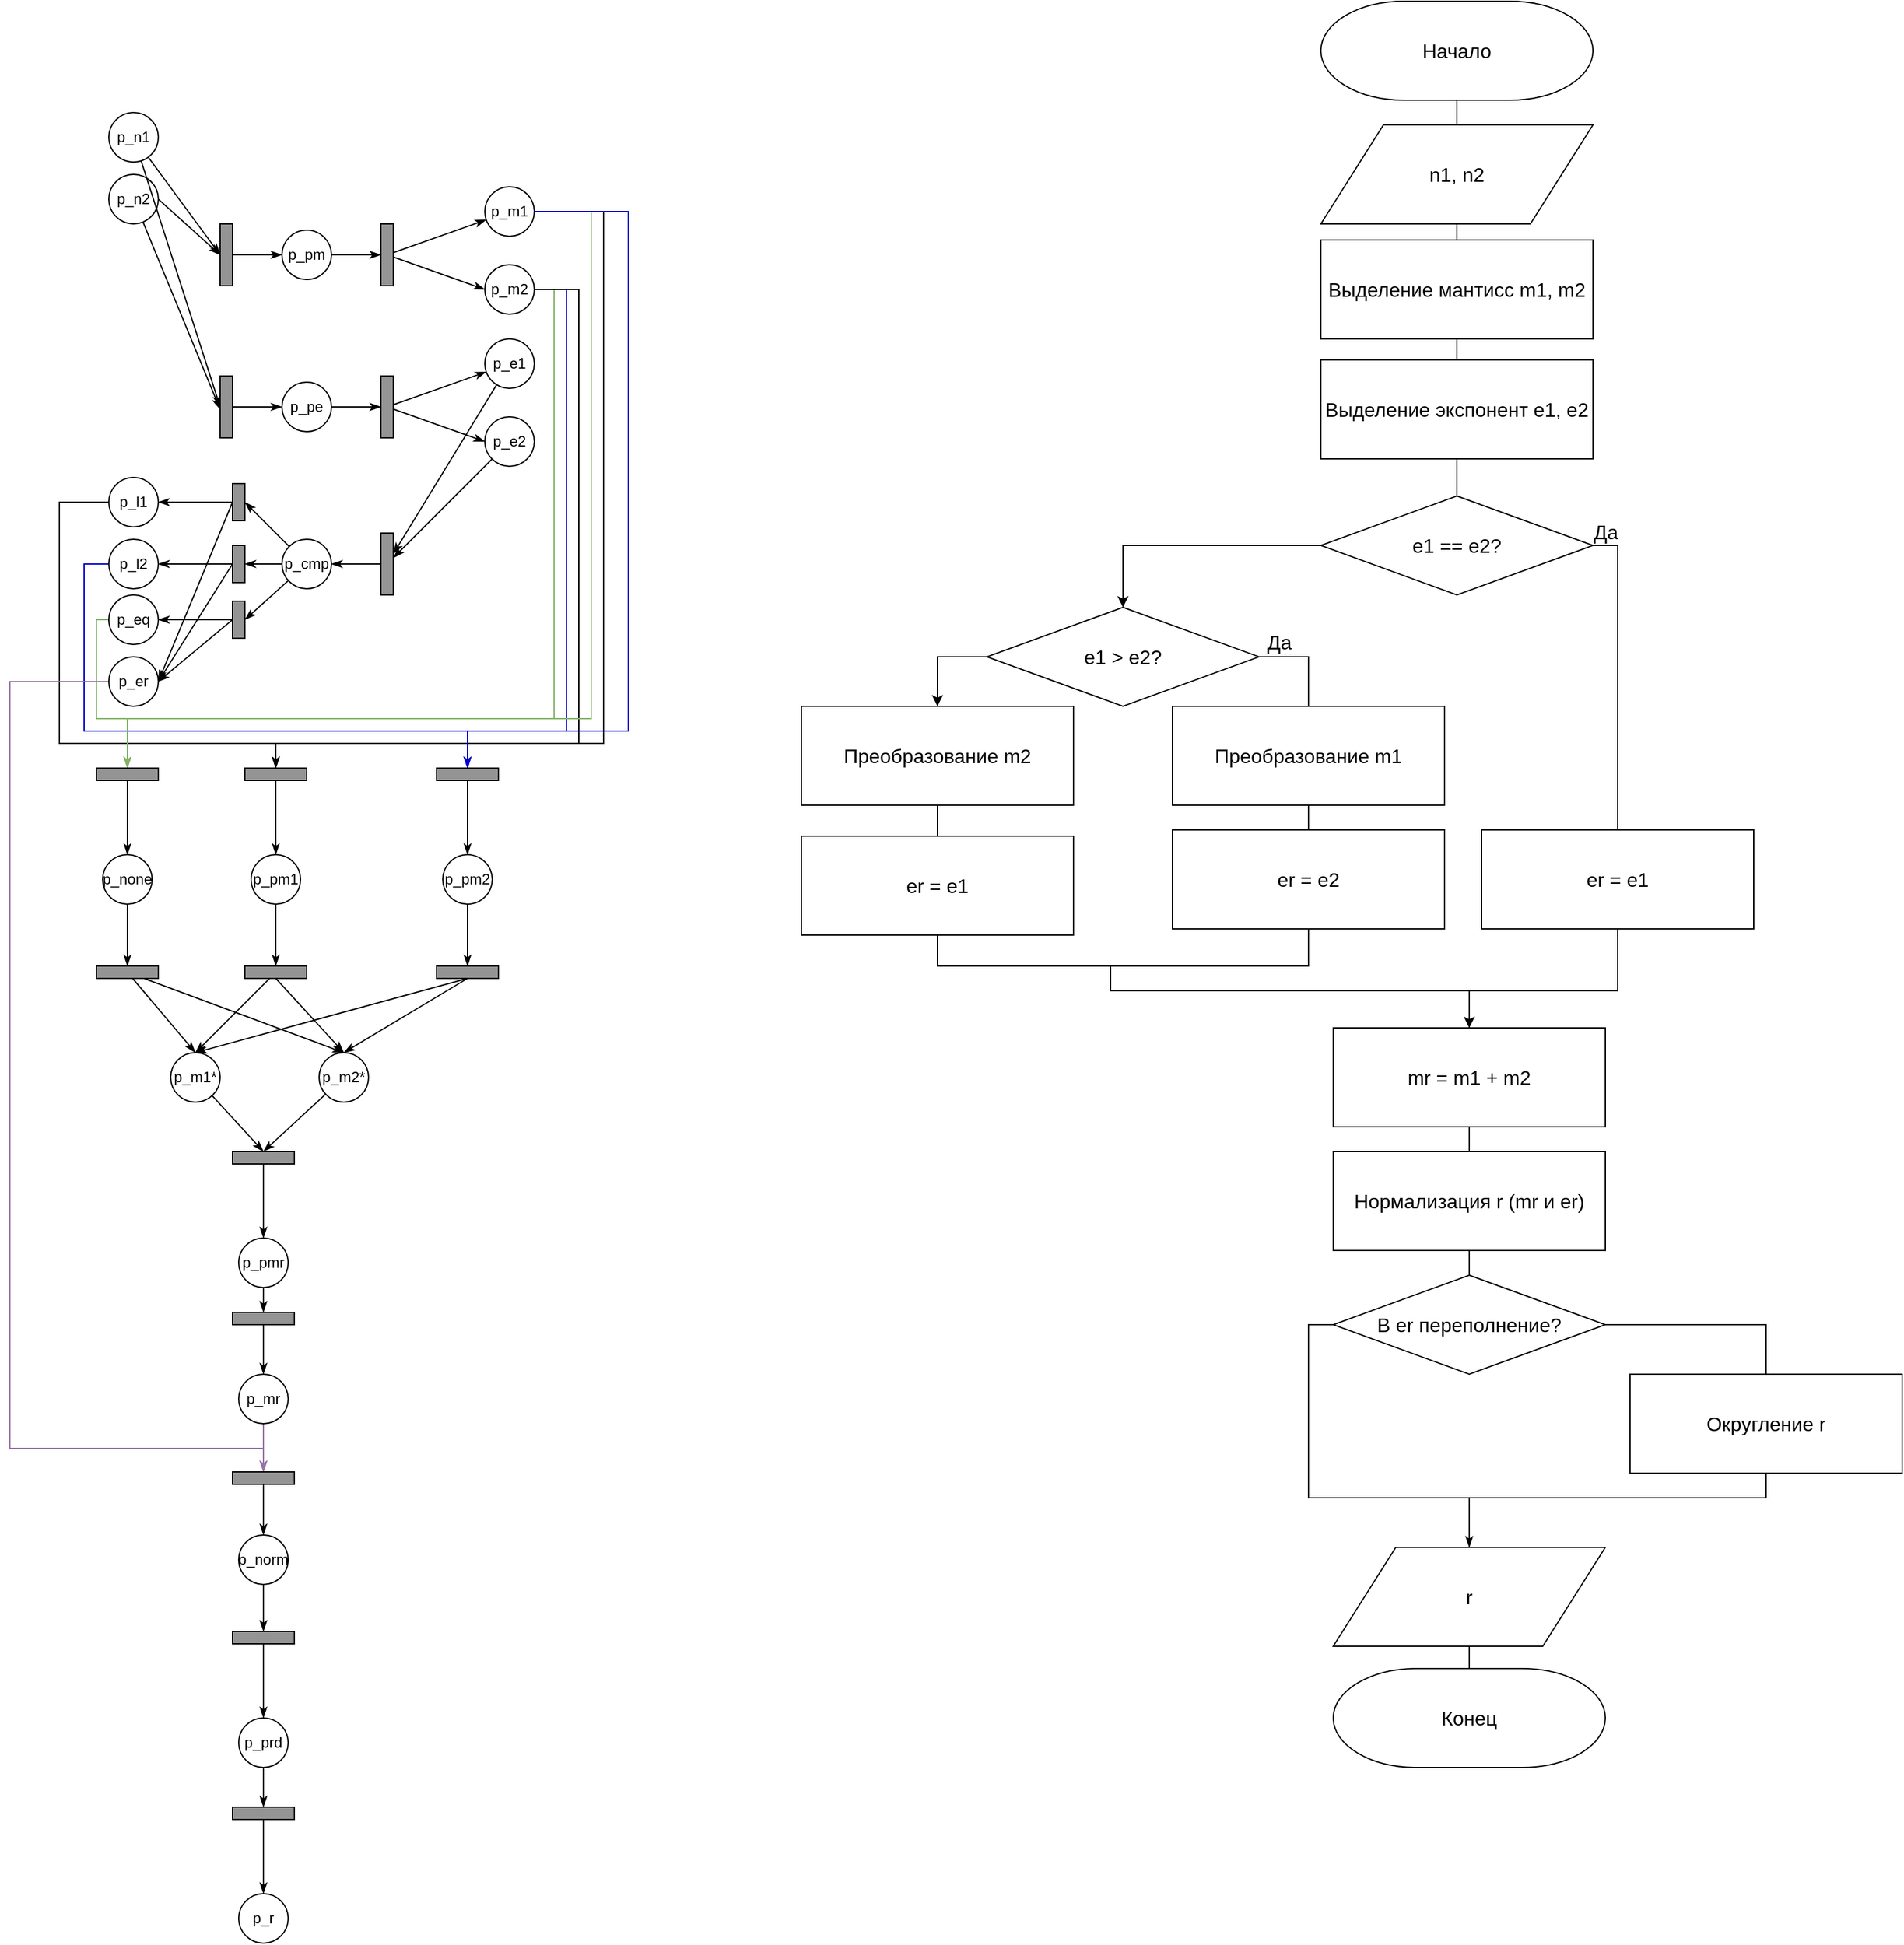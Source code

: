 <mxfile version="13.9.9" type="device" pages="2"><diagram id="Zf03-uaQXNVUlh0Fi8Aq" name="Страница 1"><mxGraphModel dx="2380" dy="2779" grid="1" gridSize="10" guides="1" tooltips="1" connect="1" arrows="1" fold="1" page="1" pageScale="1" pageWidth="827" pageHeight="1169" math="0" shadow="0"><root><mxCell id="0"/><mxCell id="1" parent="0"/><mxCell id="qs4FK0qE3cPY_rthIDlg-67" style="edgeStyle=orthogonalEdgeStyle;rounded=0;orthogonalLoop=1;jettySize=auto;html=1;exitX=0.5;exitY=1;exitDx=0;exitDy=0;entryX=0.5;entryY=1;entryDx=0;entryDy=0;endArrow=none;endFill=0;" parent="1" source="qs4FK0qE3cPY_rthIDlg-47" target="qs4FK0qE3cPY_rthIDlg-65" edge="1"><mxGeometry relative="1" as="geometry"><mxPoint x="1080" y="520" as="sourcePoint"/><mxPoint x="780" y="520" as="targetPoint"/><Array as="points"><mxPoint x="1080" y="650"/><mxPoint x="780" y="650"/></Array></mxGeometry></mxCell><mxCell id="qs4FK0qE3cPY_rthIDlg-85" style="edgeStyle=none;rounded=0;orthogonalLoop=1;jettySize=auto;html=1;exitX=1;exitY=0.5;exitDx=0;exitDy=0;entryX=0;entryY=0.5;entryDx=0;entryDy=0;endArrow=classicThin;endFill=1;fontSize=16;" parent="1" source="qs4FK0qE3cPY_rthIDlg-2" target="qs4FK0qE3cPY_rthIDlg-81" edge="1"><mxGeometry relative="1" as="geometry"/></mxCell><mxCell id="qs4FK0qE3cPY_rthIDlg-104" style="edgeStyle=none;rounded=0;orthogonalLoop=1;jettySize=auto;html=1;endArrow=classicThin;endFill=1;fontSize=16;" parent="1" source="qs4FK0qE3cPY_rthIDlg-2" edge="1"><mxGeometry relative="1" as="geometry"><mxPoint x="200" y="200" as="targetPoint"/></mxGeometry></mxCell><mxCell id="qs4FK0qE3cPY_rthIDlg-2" value="p_n2" style="ellipse;whiteSpace=wrap;html=1;aspect=fixed;" parent="1" vertex="1"><mxGeometry x="110" y="10" width="40" height="40" as="geometry"/></mxCell><mxCell id="qs4FK0qE3cPY_rthIDlg-88" style="edgeStyle=none;rounded=0;orthogonalLoop=1;jettySize=auto;html=1;entryX=0;entryY=0.5;entryDx=0;entryDy=0;endArrow=classicThin;endFill=1;fontSize=16;" parent="1" source="qs4FK0qE3cPY_rthIDlg-5" target="qs4FK0qE3cPY_rthIDlg-87" edge="1"><mxGeometry relative="1" as="geometry"/></mxCell><mxCell id="qs4FK0qE3cPY_rthIDlg-5" value="p_pm" style="ellipse;whiteSpace=wrap;html=1;aspect=fixed;" parent="1" vertex="1"><mxGeometry x="250" y="55" width="40" height="40" as="geometry"/></mxCell><mxCell id="qs4FK0qE3cPY_rthIDlg-7" style="edgeStyle=orthogonalEdgeStyle;rounded=0;orthogonalLoop=1;jettySize=auto;html=1;exitX=0.5;exitY=1;exitDx=0;exitDy=0;exitPerimeter=0;entryX=0.5;entryY=0;entryDx=0;entryDy=0;endArrow=none;endFill=0;fontSize=16;" parent="1" source="qs4FK0qE3cPY_rthIDlg-8" target="qs4FK0qE3cPY_rthIDlg-10" edge="1"><mxGeometry relative="1" as="geometry"/></mxCell><mxCell id="qs4FK0qE3cPY_rthIDlg-8" value="Начало" style="strokeWidth=1;shape=mxgraph.flowchart.terminator;whiteSpace=wrap;fontFamily=Helvetica;fontSize=16;fontStyle=0" parent="1" vertex="1"><mxGeometry x="1090" y="-130" width="220" height="80" as="geometry"/></mxCell><mxCell id="qs4FK0qE3cPY_rthIDlg-9" style="edgeStyle=orthogonalEdgeStyle;rounded=0;orthogonalLoop=1;jettySize=auto;html=1;exitX=0.5;exitY=1;exitDx=0;exitDy=0;entryX=0.5;entryY=0;entryDx=0;entryDy=0;endArrow=none;endFill=0;fontSize=16;" parent="1" source="qs4FK0qE3cPY_rthIDlg-10" edge="1"><mxGeometry relative="1" as="geometry"><mxPoint x="1200" y="70" as="targetPoint"/></mxGeometry></mxCell><mxCell id="qs4FK0qE3cPY_rthIDlg-10" value="n1, n2" style="shape=parallelogram;strokeWidth=1;perimeter=parallelogramPerimeter;whiteSpace=wrap;rounded=0;arcSize=12;size=0.23;fontSize=16;html=1;" parent="1" vertex="1"><mxGeometry x="1090" y="-30" width="220" height="80" as="geometry"/></mxCell><mxCell id="qs4FK0qE3cPY_rthIDlg-11" style="edgeStyle=orthogonalEdgeStyle;rounded=0;orthogonalLoop=1;jettySize=auto;html=1;exitX=0.5;exitY=1;exitDx=0;exitDy=0;entryX=0.5;entryY=0;entryDx=0;entryDy=0;endArrow=none;endFill=0;fontSize=16;" parent="1" edge="1"><mxGeometry relative="1" as="geometry"><mxPoint x="1200" y="50" as="sourcePoint"/><mxPoint x="1200" y="71" as="targetPoint"/></mxGeometry></mxCell><mxCell id="qs4FK0qE3cPY_rthIDlg-15" value="Выделение мантисс m1, m2" style="rounded=0;whiteSpace=wrap;strokeWidth=1;fontFamily=Helvetica;fontSize=16;fontStyle=0;html=1;" parent="1" vertex="1"><mxGeometry x="1090" y="63" width="220" height="80" as="geometry"/></mxCell><mxCell id="qs4FK0qE3cPY_rthIDlg-33" style="edgeStyle=orthogonalEdgeStyle;rounded=0;orthogonalLoop=1;jettySize=auto;html=1;exitX=0.5;exitY=1;exitDx=0;exitDy=0;endArrow=none;endFill=0;fontSize=16;" parent="1" source="qs4FK0qE3cPY_rthIDlg-34" target="qs4FK0qE3cPY_rthIDlg-35" edge="1"><mxGeometry relative="1" as="geometry"/></mxCell><mxCell id="qs4FK0qE3cPY_rthIDlg-34" value="r" style="shape=parallelogram;strokeWidth=1;perimeter=parallelogramPerimeter;whiteSpace=wrap;rounded=0;arcSize=12;size=0.23;fontSize=16;html=1;" parent="1" vertex="1"><mxGeometry x="1100" y="1120" width="220" height="80" as="geometry"/></mxCell><mxCell id="qs4FK0qE3cPY_rthIDlg-35" value="Конец" style="strokeWidth=1;shape=mxgraph.flowchart.terminator;whiteSpace=wrap;fontFamily=Helvetica;fontSize=16;fontStyle=0" parent="1" vertex="1"><mxGeometry x="1100" y="1218" width="220" height="80" as="geometry"/></mxCell><mxCell id="qs4FK0qE3cPY_rthIDlg-56" style="edgeStyle=orthogonalEdgeStyle;rounded=0;orthogonalLoop=1;jettySize=auto;html=1;exitX=1;exitY=0.5;exitDx=0;exitDy=0;" parent="1" source="qs4FK0qE3cPY_rthIDlg-45" target="qs4FK0qE3cPY_rthIDlg-55" edge="1"><mxGeometry relative="1" as="geometry"><Array as="points"><mxPoint x="1330" y="310"/><mxPoint x="1330" y="670"/><mxPoint x="1210" y="670"/></Array></mxGeometry></mxCell><mxCell id="qs4FK0qE3cPY_rthIDlg-62" value="Да" style="edgeLabel;html=1;align=center;verticalAlign=middle;resizable=0;points=[];fontSize=16;" parent="qs4FK0qE3cPY_rthIDlg-56" vertex="1" connectable="0"><mxGeometry x="-0.858" y="-3" relative="1" as="geometry"><mxPoint x="-7" y="-28.33" as="offset"/></mxGeometry></mxCell><mxCell id="qs4FK0qE3cPY_rthIDlg-45" value="e1 == e2?" style="rhombus;whiteSpace=wrap;html=1;fontSize=16;" parent="1" vertex="1"><mxGeometry x="1090" y="270" width="220" height="80" as="geometry"/></mxCell><mxCell id="qs4FK0qE3cPY_rthIDlg-46" style="edgeStyle=orthogonalEdgeStyle;rounded=0;orthogonalLoop=1;jettySize=auto;html=1;exitX=0.5;exitY=1;exitDx=0;exitDy=0;entryX=0.5;entryY=0;entryDx=0;entryDy=0;endArrow=none;endFill=0;fontSize=16;" parent="1" source="qs4FK0qE3cPY_rthIDlg-15" edge="1"><mxGeometry relative="1" as="geometry"><mxPoint x="1200" y="183" as="sourcePoint"/><mxPoint x="1200" y="200" as="targetPoint"/></mxGeometry></mxCell><mxCell id="qs4FK0qE3cPY_rthIDlg-58" style="edgeStyle=orthogonalEdgeStyle;rounded=0;orthogonalLoop=1;jettySize=auto;html=1;entryX=0.5;entryY=1;entryDx=0;entryDy=0;endArrow=none;endFill=0;" parent="1" target="qs4FK0qE3cPY_rthIDlg-53" edge="1"><mxGeometry relative="1" as="geometry"><mxPoint x="780" y="560" as="sourcePoint"/><Array as="points"><mxPoint x="780" y="580"/><mxPoint x="780" y="580"/></Array></mxGeometry></mxCell><mxCell id="qs4FK0qE3cPY_rthIDlg-47" value="Преобразование m1" style="rounded=0;whiteSpace=wrap;strokeWidth=1;fontFamily=Helvetica;fontSize=16;fontStyle=0;html=1;" parent="1" vertex="1"><mxGeometry x="970" y="440" width="220" height="80" as="geometry"/></mxCell><mxCell id="qs4FK0qE3cPY_rthIDlg-52" style="edgeStyle=orthogonalEdgeStyle;rounded=0;orthogonalLoop=1;jettySize=auto;html=1;exitX=1;exitY=0.5;exitDx=0;exitDy=0;endArrow=none;endFill=0;" parent="1" source="qs4FK0qE3cPY_rthIDlg-50" target="qs4FK0qE3cPY_rthIDlg-47" edge="1"><mxGeometry relative="1" as="geometry"/></mxCell><mxCell id="qs4FK0qE3cPY_rthIDlg-54" style="edgeStyle=orthogonalEdgeStyle;rounded=0;orthogonalLoop=1;jettySize=auto;html=1;exitX=0;exitY=0.5;exitDx=0;exitDy=0;" parent="1" source="qs4FK0qE3cPY_rthIDlg-50" target="qs4FK0qE3cPY_rthIDlg-53" edge="1"><mxGeometry relative="1" as="geometry"/></mxCell><mxCell id="qs4FK0qE3cPY_rthIDlg-50" value="e1 &amp;gt; e2?" style="rhombus;whiteSpace=wrap;html=1;fontSize=16;" parent="1" vertex="1"><mxGeometry x="820" y="360" width="220" height="80" as="geometry"/></mxCell><mxCell id="qs4FK0qE3cPY_rthIDlg-51" style="edgeStyle=orthogonalEdgeStyle;rounded=0;orthogonalLoop=1;jettySize=auto;html=1;exitX=0;exitY=0.5;exitDx=0;exitDy=0;" parent="1" source="qs4FK0qE3cPY_rthIDlg-45" target="qs4FK0qE3cPY_rthIDlg-50" edge="1"><mxGeometry relative="1" as="geometry"><mxPoint x="1090" y="310" as="sourcePoint"/><mxPoint x="1000" y="460" as="targetPoint"/></mxGeometry></mxCell><mxCell id="qs4FK0qE3cPY_rthIDlg-53" value="Преобразование m2" style="rounded=0;whiteSpace=wrap;strokeWidth=1;fontFamily=Helvetica;fontSize=16;fontStyle=0;html=1;" parent="1" vertex="1"><mxGeometry x="670" y="440" width="220" height="80" as="geometry"/></mxCell><mxCell id="qs4FK0qE3cPY_rthIDlg-59" style="edgeStyle=orthogonalEdgeStyle;rounded=0;orthogonalLoop=1;jettySize=auto;html=1;exitX=0.5;exitY=0;exitDx=0;exitDy=0;endArrow=none;endFill=0;" parent="1" source="qs4FK0qE3cPY_rthIDlg-55" edge="1"><mxGeometry relative="1" as="geometry"><mxPoint x="920" y="650" as="targetPoint"/><Array as="points"><mxPoint x="1210" y="670"/><mxPoint x="920" y="670"/></Array></mxGeometry></mxCell><mxCell id="qs4FK0qE3cPY_rthIDlg-72" style="edgeStyle=orthogonalEdgeStyle;rounded=0;orthogonalLoop=1;jettySize=auto;html=1;exitX=0.5;exitY=1;exitDx=0;exitDy=0;endArrow=none;endFill=0;fontSize=16;" parent="1" source="qs4FK0qE3cPY_rthIDlg-55" target="qs4FK0qE3cPY_rthIDlg-69" edge="1"><mxGeometry relative="1" as="geometry"/></mxCell><mxCell id="qs4FK0qE3cPY_rthIDlg-55" value="mr = m1 + m2" style="rounded=0;whiteSpace=wrap;strokeWidth=1;fontFamily=Helvetica;fontSize=16;fontStyle=0;html=1;" parent="1" vertex="1"><mxGeometry x="1100" y="700" width="220" height="80" as="geometry"/></mxCell><mxCell id="qs4FK0qE3cPY_rthIDlg-61" style="edgeStyle=orthogonalEdgeStyle;rounded=0;orthogonalLoop=1;jettySize=auto;html=1;exitX=0.5;exitY=1;exitDx=0;exitDy=0;endArrow=none;endFill=0;" parent="1" source="qs4FK0qE3cPY_rthIDlg-60" target="qs4FK0qE3cPY_rthIDlg-45" edge="1"><mxGeometry relative="1" as="geometry"/></mxCell><mxCell id="qs4FK0qE3cPY_rthIDlg-60" value="Выделение экспонент e1, e2" style="rounded=0;whiteSpace=wrap;strokeWidth=1;fontFamily=Helvetica;fontSize=16;fontStyle=0;html=1;" parent="1" vertex="1"><mxGeometry x="1090" y="160" width="220" height="80" as="geometry"/></mxCell><mxCell id="qs4FK0qE3cPY_rthIDlg-63" value="Да" style="edgeLabel;html=1;align=center;verticalAlign=middle;resizable=0;points=[];fontSize=16;" parent="1" vertex="1" connectable="0"><mxGeometry x="1330" y="310.003" as="geometry"><mxPoint x="-274" y="78" as="offset"/></mxGeometry></mxCell><mxCell id="qs4FK0qE3cPY_rthIDlg-64" value="er = e2" style="rounded=0;whiteSpace=wrap;strokeWidth=1;fontFamily=Helvetica;fontSize=16;fontStyle=0;html=1;" parent="1" vertex="1"><mxGeometry x="970" y="540" width="220" height="80" as="geometry"/></mxCell><mxCell id="qs4FK0qE3cPY_rthIDlg-65" value="er = e1" style="rounded=0;whiteSpace=wrap;strokeWidth=1;fontFamily=Helvetica;fontSize=16;fontStyle=0;html=1;" parent="1" vertex="1"><mxGeometry x="670" y="545" width="220" height="80" as="geometry"/></mxCell><mxCell id="qs4FK0qE3cPY_rthIDlg-68" value="er = e1" style="rounded=0;whiteSpace=wrap;strokeWidth=1;fontFamily=Helvetica;fontSize=16;fontStyle=0;html=1;" parent="1" vertex="1"><mxGeometry x="1220" y="540" width="220" height="80" as="geometry"/></mxCell><mxCell id="qs4FK0qE3cPY_rthIDlg-73" style="edgeStyle=orthogonalEdgeStyle;rounded=0;orthogonalLoop=1;jettySize=auto;html=1;exitX=0.5;exitY=1;exitDx=0;exitDy=0;entryX=0.5;entryY=0;entryDx=0;entryDy=0;endArrow=none;endFill=0;fontSize=16;" parent="1" source="qs4FK0qE3cPY_rthIDlg-69" target="qs4FK0qE3cPY_rthIDlg-70" edge="1"><mxGeometry relative="1" as="geometry"/></mxCell><mxCell id="qs4FK0qE3cPY_rthIDlg-69" value="Нормализация r (mr и er)" style="rounded=0;whiteSpace=wrap;strokeWidth=1;fontFamily=Helvetica;fontSize=16;fontStyle=0;html=1;" parent="1" vertex="1"><mxGeometry x="1100" y="800" width="220" height="80" as="geometry"/></mxCell><mxCell id="qs4FK0qE3cPY_rthIDlg-74" style="edgeStyle=orthogonalEdgeStyle;rounded=0;orthogonalLoop=1;jettySize=auto;html=1;exitX=0;exitY=0.5;exitDx=0;exitDy=0;endArrow=classicThin;endFill=1;fontSize=16;" parent="1" source="qs4FK0qE3cPY_rthIDlg-70" target="qs4FK0qE3cPY_rthIDlg-34" edge="1"><mxGeometry relative="1" as="geometry"><Array as="points"><mxPoint x="1080" y="940"/><mxPoint x="1080" y="1080"/><mxPoint x="1210" y="1080"/></Array></mxGeometry></mxCell><mxCell id="qs4FK0qE3cPY_rthIDlg-75" style="edgeStyle=orthogonalEdgeStyle;rounded=0;orthogonalLoop=1;jettySize=auto;html=1;exitX=1;exitY=0.5;exitDx=0;exitDy=0;entryX=0.5;entryY=0;entryDx=0;entryDy=0;endArrow=none;endFill=0;fontSize=16;" parent="1" source="qs4FK0qE3cPY_rthIDlg-70" target="qs4FK0qE3cPY_rthIDlg-71" edge="1"><mxGeometry relative="1" as="geometry"/></mxCell><mxCell id="qs4FK0qE3cPY_rthIDlg-70" value="В er переполнение?" style="rhombus;whiteSpace=wrap;html=1;fontSize=16;" parent="1" vertex="1"><mxGeometry x="1100" y="900" width="220" height="80" as="geometry"/></mxCell><mxCell id="qs4FK0qE3cPY_rthIDlg-76" style="edgeStyle=orthogonalEdgeStyle;rounded=0;orthogonalLoop=1;jettySize=auto;html=1;entryX=0.5;entryY=0;entryDx=0;entryDy=0;endArrow=none;endFill=0;fontSize=16;" parent="1" source="qs4FK0qE3cPY_rthIDlg-71" target="qs4FK0qE3cPY_rthIDlg-34" edge="1"><mxGeometry relative="1" as="geometry"><Array as="points"><mxPoint x="1450" y="1080"/><mxPoint x="1210" y="1080"/></Array></mxGeometry></mxCell><mxCell id="qs4FK0qE3cPY_rthIDlg-71" value="Округление&amp;nbsp;r" style="rounded=0;whiteSpace=wrap;strokeWidth=1;fontFamily=Helvetica;fontSize=16;fontStyle=0;html=1;" parent="1" vertex="1"><mxGeometry x="1340" y="980" width="220" height="80" as="geometry"/></mxCell><mxCell id="qs4FK0qE3cPY_rthIDlg-84" style="orthogonalLoop=1;jettySize=auto;html=1;entryX=0;entryY=0.5;entryDx=0;entryDy=0;endArrow=classicThin;endFill=1;fontSize=16;rounded=0;" parent="1" source="qs4FK0qE3cPY_rthIDlg-77" target="qs4FK0qE3cPY_rthIDlg-81" edge="1"><mxGeometry relative="1" as="geometry"/></mxCell><mxCell id="qs4FK0qE3cPY_rthIDlg-103" style="edgeStyle=none;rounded=0;orthogonalLoop=1;jettySize=auto;html=1;entryX=0;entryY=0.5;entryDx=0;entryDy=0;endArrow=classicThin;endFill=1;fontSize=16;" parent="1" source="qs4FK0qE3cPY_rthIDlg-77" target="qs4FK0qE3cPY_rthIDlg-96" edge="1"><mxGeometry relative="1" as="geometry"/></mxCell><mxCell id="qs4FK0qE3cPY_rthIDlg-77" value="p_n1" style="ellipse;whiteSpace=wrap;html=1;aspect=fixed;" parent="1" vertex="1"><mxGeometry x="110" y="-40" width="40" height="40" as="geometry"/></mxCell><mxCell id="qs4FK0qE3cPY_rthIDlg-86" style="edgeStyle=none;rounded=0;orthogonalLoop=1;jettySize=auto;html=1;entryX=0;entryY=0.5;entryDx=0;entryDy=0;endArrow=classicThin;endFill=1;fontSize=16;" parent="1" source="qs4FK0qE3cPY_rthIDlg-81" target="qs4FK0qE3cPY_rthIDlg-5" edge="1"><mxGeometry relative="1" as="geometry"/></mxCell><mxCell id="qs4FK0qE3cPY_rthIDlg-81" value="" style="rounded=0;whiteSpace=wrap;html=1;fillColor=#949494;" parent="1" vertex="1"><mxGeometry x="200" y="50" width="10" height="50" as="geometry"/></mxCell><mxCell id="qs4FK0qE3cPY_rthIDlg-91" style="edgeStyle=none;rounded=0;orthogonalLoop=1;jettySize=auto;html=1;endArrow=classicThin;endFill=1;fontSize=16;" parent="1" source="qs4FK0qE3cPY_rthIDlg-87" target="qs4FK0qE3cPY_rthIDlg-90" edge="1"><mxGeometry relative="1" as="geometry"/></mxCell><mxCell id="qs4FK0qE3cPY_rthIDlg-92" style="edgeStyle=none;rounded=0;orthogonalLoop=1;jettySize=auto;html=1;entryX=0;entryY=0.5;entryDx=0;entryDy=0;endArrow=classicThin;endFill=1;fontSize=16;" parent="1" source="qs4FK0qE3cPY_rthIDlg-87" target="qs4FK0qE3cPY_rthIDlg-89" edge="1"><mxGeometry relative="1" as="geometry"/></mxCell><mxCell id="qs4FK0qE3cPY_rthIDlg-87" value="" style="rounded=0;whiteSpace=wrap;html=1;fillColor=#949494;" parent="1" vertex="1"><mxGeometry x="330" y="50" width="10" height="50" as="geometry"/></mxCell><mxCell id="qs4FK0qE3cPY_rthIDlg-141" style="edgeStyle=orthogonalEdgeStyle;rounded=0;orthogonalLoop=1;jettySize=auto;html=1;entryX=0;entryY=0.5;entryDx=0;entryDy=0;endArrow=classicThin;endFill=1;strokeColor=#0000CC;fontSize=16;" parent="1" source="qs4FK0qE3cPY_rthIDlg-89" target="qs4FK0qE3cPY_rthIDlg-138" edge="1"><mxGeometry relative="1" as="geometry"><Array as="points"><mxPoint x="480" y="103"/><mxPoint x="480" y="460"/><mxPoint x="400" y="460"/></Array></mxGeometry></mxCell><mxCell id="qs4FK0qE3cPY_rthIDlg-149" style="edgeStyle=orthogonalEdgeStyle;rounded=0;orthogonalLoop=1;jettySize=auto;html=1;entryX=0;entryY=0.5;entryDx=0;entryDy=0;endArrow=classicThin;endFill=1;strokeColor=#82b366;fontSize=16;fillColor=#d5e8d4;" parent="1" source="qs4FK0qE3cPY_rthIDlg-89" target="qs4FK0qE3cPY_rthIDlg-146" edge="1"><mxGeometry relative="1" as="geometry"><Array as="points"><mxPoint x="470" y="103"/><mxPoint x="470" y="450"/><mxPoint x="125" y="450"/></Array></mxGeometry></mxCell><mxCell id="qs4FK0qE3cPY_rthIDlg-170" style="edgeStyle=orthogonalEdgeStyle;rounded=0;orthogonalLoop=1;jettySize=auto;html=1;entryX=0;entryY=0.5;entryDx=0;entryDy=0;endArrow=classicThin;endFill=1;strokeColor=#000000;fontSize=16;" parent="1" source="qs4FK0qE3cPY_rthIDlg-89" target="qs4FK0qE3cPY_rthIDlg-133" edge="1"><mxGeometry relative="1" as="geometry"><Array as="points"><mxPoint x="490" y="103"/><mxPoint x="490" y="470"/><mxPoint x="245" y="470"/></Array></mxGeometry></mxCell><mxCell id="qs4FK0qE3cPY_rthIDlg-89" value="p_m2" style="ellipse;whiteSpace=wrap;html=1;aspect=fixed;" parent="1" vertex="1"><mxGeometry x="414" y="83" width="40" height="40" as="geometry"/></mxCell><mxCell id="qs4FK0qE3cPY_rthIDlg-132" style="edgeStyle=orthogonalEdgeStyle;rounded=0;orthogonalLoop=1;jettySize=auto;html=1;entryX=0;entryY=0.5;entryDx=0;entryDy=0;endArrow=classicThin;endFill=1;fontSize=16;" parent="1" source="qs4FK0qE3cPY_rthIDlg-90" target="qs4FK0qE3cPY_rthIDlg-133" edge="1"><mxGeometry relative="1" as="geometry"><Array as="points"><mxPoint x="510" y="40"/><mxPoint x="510" y="470"/><mxPoint x="245" y="470"/></Array></mxGeometry></mxCell><mxCell id="qs4FK0qE3cPY_rthIDlg-151" style="edgeStyle=orthogonalEdgeStyle;rounded=0;orthogonalLoop=1;jettySize=auto;html=1;entryX=0;entryY=0.5;entryDx=0;entryDy=0;endArrow=classicThin;endFill=1;strokeColor=#82b366;fontSize=16;fillColor=#d5e8d4;" parent="1" source="qs4FK0qE3cPY_rthIDlg-90" target="qs4FK0qE3cPY_rthIDlg-146" edge="1"><mxGeometry relative="1" as="geometry"><Array as="points"><mxPoint x="500" y="40"/><mxPoint x="500" y="450"/><mxPoint x="125" y="450"/></Array></mxGeometry></mxCell><mxCell id="qs4FK0qE3cPY_rthIDlg-171" style="edgeStyle=orthogonalEdgeStyle;rounded=0;orthogonalLoop=1;jettySize=auto;html=1;endArrow=classicThin;endFill=1;fontSize=16;entryX=0;entryY=0.5;entryDx=0;entryDy=0;fillColor=#dae8fc;strokeColor=#0000CC;" parent="1" source="qs4FK0qE3cPY_rthIDlg-90" target="qs4FK0qE3cPY_rthIDlg-138" edge="1"><mxGeometry relative="1" as="geometry"><mxPoint x="540" y="370" as="targetPoint"/><Array as="points"><mxPoint x="530" y="40"/><mxPoint x="530" y="460"/><mxPoint x="400" y="460"/></Array></mxGeometry></mxCell><mxCell id="qs4FK0qE3cPY_rthIDlg-90" value="p_m1" style="ellipse;whiteSpace=wrap;html=1;aspect=fixed;" parent="1" vertex="1"><mxGeometry x="414" y="20" width="40" height="40" as="geometry"/></mxCell><mxCell id="qs4FK0qE3cPY_rthIDlg-93" style="edgeStyle=none;rounded=0;orthogonalLoop=1;jettySize=auto;html=1;entryX=0;entryY=0.5;entryDx=0;entryDy=0;endArrow=classicThin;endFill=1;fontSize=16;" parent="1" source="qs4FK0qE3cPY_rthIDlg-94" target="qs4FK0qE3cPY_rthIDlg-99" edge="1"><mxGeometry relative="1" as="geometry"/></mxCell><mxCell id="qs4FK0qE3cPY_rthIDlg-94" value="p_pe" style="ellipse;whiteSpace=wrap;html=1;aspect=fixed;" parent="1" vertex="1"><mxGeometry x="250" y="178" width="40" height="40" as="geometry"/></mxCell><mxCell id="qs4FK0qE3cPY_rthIDlg-95" style="edgeStyle=none;rounded=0;orthogonalLoop=1;jettySize=auto;html=1;entryX=0;entryY=0.5;entryDx=0;entryDy=0;endArrow=classicThin;endFill=1;fontSize=16;" parent="1" source="qs4FK0qE3cPY_rthIDlg-96" target="qs4FK0qE3cPY_rthIDlg-94" edge="1"><mxGeometry relative="1" as="geometry"/></mxCell><mxCell id="qs4FK0qE3cPY_rthIDlg-96" value="" style="rounded=0;whiteSpace=wrap;html=1;fillColor=#949494;" parent="1" vertex="1"><mxGeometry x="200" y="173" width="10" height="50" as="geometry"/></mxCell><mxCell id="qs4FK0qE3cPY_rthIDlg-97" style="edgeStyle=none;rounded=0;orthogonalLoop=1;jettySize=auto;html=1;endArrow=classicThin;endFill=1;fontSize=16;" parent="1" source="qs4FK0qE3cPY_rthIDlg-99" target="qs4FK0qE3cPY_rthIDlg-101" edge="1"><mxGeometry relative="1" as="geometry"/></mxCell><mxCell id="qs4FK0qE3cPY_rthIDlg-98" style="edgeStyle=none;rounded=0;orthogonalLoop=1;jettySize=auto;html=1;entryX=0;entryY=0.5;entryDx=0;entryDy=0;endArrow=classicThin;endFill=1;fontSize=16;" parent="1" source="qs4FK0qE3cPY_rthIDlg-99" target="qs4FK0qE3cPY_rthIDlg-100" edge="1"><mxGeometry relative="1" as="geometry"/></mxCell><mxCell id="qs4FK0qE3cPY_rthIDlg-99" value="" style="rounded=0;whiteSpace=wrap;html=1;fillColor=#949494;" parent="1" vertex="1"><mxGeometry x="330" y="173" width="10" height="50" as="geometry"/></mxCell><mxCell id="qs4FK0qE3cPY_rthIDlg-108" style="edgeStyle=none;rounded=0;orthogonalLoop=1;jettySize=auto;html=1;endArrow=classicThin;endFill=1;fontSize=16;" parent="1" source="qs4FK0qE3cPY_rthIDlg-100" edge="1"><mxGeometry relative="1" as="geometry"><mxPoint x="340" y="320" as="targetPoint"/></mxGeometry></mxCell><mxCell id="qs4FK0qE3cPY_rthIDlg-100" value="p_e2" style="ellipse;whiteSpace=wrap;html=1;aspect=fixed;" parent="1" vertex="1"><mxGeometry x="414" y="206" width="40" height="40" as="geometry"/></mxCell><mxCell id="qs4FK0qE3cPY_rthIDlg-107" style="edgeStyle=none;rounded=0;orthogonalLoop=1;jettySize=auto;html=1;endArrow=classicThin;endFill=1;fontSize=16;" parent="1" source="qs4FK0qE3cPY_rthIDlg-101" target="qs4FK0qE3cPY_rthIDlg-106" edge="1"><mxGeometry relative="1" as="geometry"/></mxCell><mxCell id="qs4FK0qE3cPY_rthIDlg-101" value="p_e1" style="ellipse;whiteSpace=wrap;html=1;aspect=fixed;" parent="1" vertex="1"><mxGeometry x="414" y="143" width="40" height="40" as="geometry"/></mxCell><mxCell id="qs4FK0qE3cPY_rthIDlg-118" style="edgeStyle=none;rounded=0;orthogonalLoop=1;jettySize=auto;html=1;entryX=1;entryY=0.5;entryDx=0;entryDy=0;endArrow=classicThin;endFill=1;fontSize=16;" parent="1" source="qs4FK0qE3cPY_rthIDlg-105" target="qs4FK0qE3cPY_rthIDlg-110" edge="1"><mxGeometry relative="1" as="geometry"/></mxCell><mxCell id="qs4FK0qE3cPY_rthIDlg-119" style="edgeStyle=none;rounded=0;orthogonalLoop=1;jettySize=auto;html=1;entryX=1;entryY=0.5;entryDx=0;entryDy=0;endArrow=classicThin;endFill=1;fontSize=16;" parent="1" source="qs4FK0qE3cPY_rthIDlg-105" target="qs4FK0qE3cPY_rthIDlg-111" edge="1"><mxGeometry relative="1" as="geometry"/></mxCell><mxCell id="qs4FK0qE3cPY_rthIDlg-120" style="edgeStyle=none;rounded=0;orthogonalLoop=1;jettySize=auto;html=1;entryX=1;entryY=0.5;entryDx=0;entryDy=0;endArrow=classicThin;endFill=1;fontSize=16;" parent="1" source="qs4FK0qE3cPY_rthIDlg-105" target="qs4FK0qE3cPY_rthIDlg-113" edge="1"><mxGeometry relative="1" as="geometry"/></mxCell><mxCell id="qs4FK0qE3cPY_rthIDlg-105" value="p_cmp" style="ellipse;whiteSpace=wrap;html=1;aspect=fixed;" parent="1" vertex="1"><mxGeometry x="250" y="305" width="40" height="40" as="geometry"/></mxCell><mxCell id="qs4FK0qE3cPY_rthIDlg-109" style="edgeStyle=none;rounded=0;orthogonalLoop=1;jettySize=auto;html=1;entryX=1;entryY=0.5;entryDx=0;entryDy=0;endArrow=classicThin;endFill=1;fontSize=16;" parent="1" source="qs4FK0qE3cPY_rthIDlg-106" target="qs4FK0qE3cPY_rthIDlg-105" edge="1"><mxGeometry relative="1" as="geometry"/></mxCell><mxCell id="qs4FK0qE3cPY_rthIDlg-106" value="" style="rounded=0;whiteSpace=wrap;html=1;fillColor=#949494;" parent="1" vertex="1"><mxGeometry x="330" y="300" width="10" height="50" as="geometry"/></mxCell><mxCell id="qs4FK0qE3cPY_rthIDlg-121" style="edgeStyle=none;rounded=0;orthogonalLoop=1;jettySize=auto;html=1;exitX=0;exitY=0.5;exitDx=0;exitDy=0;entryX=1;entryY=0.5;entryDx=0;entryDy=0;endArrow=classicThin;endFill=1;fontSize=16;" parent="1" source="qs4FK0qE3cPY_rthIDlg-110" target="qs4FK0qE3cPY_rthIDlg-114" edge="1"><mxGeometry relative="1" as="geometry"/></mxCell><mxCell id="qs4FK0qE3cPY_rthIDlg-125" style="edgeStyle=none;rounded=0;orthogonalLoop=1;jettySize=auto;html=1;exitX=0;exitY=0.5;exitDx=0;exitDy=0;entryX=1;entryY=0.5;entryDx=0;entryDy=0;endArrow=classicThin;endFill=1;fontSize=16;" parent="1" source="qs4FK0qE3cPY_rthIDlg-110" target="qs4FK0qE3cPY_rthIDlg-124" edge="1"><mxGeometry relative="1" as="geometry"/></mxCell><mxCell id="qs4FK0qE3cPY_rthIDlg-110" value="" style="rounded=0;whiteSpace=wrap;html=1;fillColor=#949494;" parent="1" vertex="1"><mxGeometry x="210" y="260" width="10" height="30" as="geometry"/></mxCell><mxCell id="qs4FK0qE3cPY_rthIDlg-122" style="edgeStyle=none;rounded=0;orthogonalLoop=1;jettySize=auto;html=1;entryX=1;entryY=0.5;entryDx=0;entryDy=0;endArrow=classicThin;endFill=1;fontSize=16;" parent="1" source="qs4FK0qE3cPY_rthIDlg-111" target="qs4FK0qE3cPY_rthIDlg-115" edge="1"><mxGeometry relative="1" as="geometry"/></mxCell><mxCell id="qs4FK0qE3cPY_rthIDlg-126" style="edgeStyle=none;rounded=0;orthogonalLoop=1;jettySize=auto;html=1;exitX=0;exitY=0.5;exitDx=0;exitDy=0;entryX=1;entryY=0.5;entryDx=0;entryDy=0;endArrow=classicThin;endFill=1;fontSize=16;" parent="1" source="qs4FK0qE3cPY_rthIDlg-111" target="qs4FK0qE3cPY_rthIDlg-124" edge="1"><mxGeometry relative="1" as="geometry"/></mxCell><mxCell id="qs4FK0qE3cPY_rthIDlg-111" value="" style="rounded=0;whiteSpace=wrap;html=1;fillColor=#949494;" parent="1" vertex="1"><mxGeometry x="210" y="310" width="10" height="30" as="geometry"/></mxCell><mxCell id="qs4FK0qE3cPY_rthIDlg-123" style="edgeStyle=none;rounded=0;orthogonalLoop=1;jettySize=auto;html=1;entryX=1;entryY=0.5;entryDx=0;entryDy=0;endArrow=classicThin;endFill=1;fontSize=16;" parent="1" source="qs4FK0qE3cPY_rthIDlg-113" target="qs4FK0qE3cPY_rthIDlg-117" edge="1"><mxGeometry relative="1" as="geometry"/></mxCell><mxCell id="qs4FK0qE3cPY_rthIDlg-127" style="edgeStyle=none;rounded=0;orthogonalLoop=1;jettySize=auto;html=1;exitX=0;exitY=0.5;exitDx=0;exitDy=0;endArrow=classicThin;endFill=1;fontSize=16;entryX=1;entryY=0.5;entryDx=0;entryDy=0;" parent="1" source="qs4FK0qE3cPY_rthIDlg-113" target="qs4FK0qE3cPY_rthIDlg-124" edge="1"><mxGeometry relative="1" as="geometry"/></mxCell><mxCell id="qs4FK0qE3cPY_rthIDlg-113" value="" style="rounded=0;whiteSpace=wrap;html=1;fillColor=#949494;" parent="1" vertex="1"><mxGeometry x="210" y="355" width="10" height="30" as="geometry"/></mxCell><mxCell id="qs4FK0qE3cPY_rthIDlg-137" style="edgeStyle=orthogonalEdgeStyle;rounded=0;orthogonalLoop=1;jettySize=auto;html=1;entryX=0;entryY=0.5;entryDx=0;entryDy=0;endArrow=classicThin;endFill=1;fontSize=16;" parent="1" source="qs4FK0qE3cPY_rthIDlg-114" target="qs4FK0qE3cPY_rthIDlg-133" edge="1"><mxGeometry relative="1" as="geometry"><Array as="points"><mxPoint x="70" y="275"/><mxPoint x="70" y="470"/><mxPoint x="245" y="470"/></Array></mxGeometry></mxCell><mxCell id="qs4FK0qE3cPY_rthIDlg-114" value="p_l1" style="ellipse;whiteSpace=wrap;html=1;aspect=fixed;" parent="1" vertex="1"><mxGeometry x="110" y="255" width="40" height="40" as="geometry"/></mxCell><mxCell id="qs4FK0qE3cPY_rthIDlg-140" style="edgeStyle=orthogonalEdgeStyle;rounded=0;orthogonalLoop=1;jettySize=auto;html=1;entryX=0;entryY=0.5;entryDx=0;entryDy=0;endArrow=classicThin;endFill=1;fontSize=16;strokeColor=#0000CC;" parent="1" source="qs4FK0qE3cPY_rthIDlg-115" target="qs4FK0qE3cPY_rthIDlg-138" edge="1"><mxGeometry relative="1" as="geometry"><Array as="points"><mxPoint x="90" y="325"/><mxPoint x="90" y="460"/><mxPoint x="400" y="460"/></Array></mxGeometry></mxCell><mxCell id="qs4FK0qE3cPY_rthIDlg-115" value="p_l2" style="ellipse;whiteSpace=wrap;html=1;aspect=fixed;" parent="1" vertex="1"><mxGeometry x="110" y="305" width="40" height="40" as="geometry"/></mxCell><mxCell id="qs4FK0qE3cPY_rthIDlg-147" style="edgeStyle=orthogonalEdgeStyle;rounded=0;orthogonalLoop=1;jettySize=auto;html=1;entryX=0;entryY=0.5;entryDx=0;entryDy=0;endArrow=classicThin;endFill=1;strokeColor=#82b366;fontSize=16;exitX=0;exitY=0.5;exitDx=0;exitDy=0;fillColor=#d5e8d4;" parent="1" source="qs4FK0qE3cPY_rthIDlg-117" target="qs4FK0qE3cPY_rthIDlg-146" edge="1"><mxGeometry relative="1" as="geometry"><Array as="points"><mxPoint x="100" y="370"/><mxPoint x="100" y="450"/><mxPoint x="125" y="450"/></Array></mxGeometry></mxCell><mxCell id="qs4FK0qE3cPY_rthIDlg-117" value="p_eq" style="ellipse;whiteSpace=wrap;html=1;aspect=fixed;" parent="1" vertex="1"><mxGeometry x="110" y="350" width="40" height="40" as="geometry"/></mxCell><mxCell id="qs4FK0qE3cPY_rthIDlg-189" style="edgeStyle=orthogonalEdgeStyle;rounded=0;orthogonalLoop=1;jettySize=auto;html=1;entryX=0;entryY=0.5;entryDx=0;entryDy=0;endArrow=classicThin;endFill=1;strokeColor=#9673a6;fontSize=16;fillColor=#e1d5e7;" parent="1" source="qs4FK0qE3cPY_rthIDlg-124" target="qs4FK0qE3cPY_rthIDlg-186" edge="1"><mxGeometry relative="1" as="geometry"><Array as="points"><mxPoint x="30" y="420"/><mxPoint x="30" y="1040"/><mxPoint x="235" y="1040"/></Array></mxGeometry></mxCell><mxCell id="qs4FK0qE3cPY_rthIDlg-124" value="p_er" style="ellipse;whiteSpace=wrap;html=1;aspect=fixed;" parent="1" vertex="1"><mxGeometry x="110" y="400" width="40" height="40" as="geometry"/></mxCell><mxCell id="qs4FK0qE3cPY_rthIDlg-163" style="edgeStyle=none;rounded=0;orthogonalLoop=1;jettySize=auto;html=1;entryX=0;entryY=0.5;entryDx=0;entryDy=0;endArrow=classicThin;endFill=1;strokeColor=#000000;fontSize=16;" parent="1" source="qs4FK0qE3cPY_rthIDlg-128" target="qs4FK0qE3cPY_rthIDlg-154" edge="1"><mxGeometry relative="1" as="geometry"/></mxCell><mxCell id="qs4FK0qE3cPY_rthIDlg-128" value="p_pm1" style="ellipse;whiteSpace=wrap;html=1;aspect=fixed;" parent="1" vertex="1"><mxGeometry x="225" y="560" width="40" height="40" as="geometry"/></mxCell><mxCell id="qs4FK0qE3cPY_rthIDlg-162" style="edgeStyle=none;rounded=0;orthogonalLoop=1;jettySize=auto;html=1;entryX=0;entryY=0.5;entryDx=0;entryDy=0;endArrow=classicThin;endFill=1;strokeColor=#000000;fontSize=16;" parent="1" source="qs4FK0qE3cPY_rthIDlg-130" target="qs4FK0qE3cPY_rthIDlg-161" edge="1"><mxGeometry relative="1" as="geometry"/></mxCell><mxCell id="qs4FK0qE3cPY_rthIDlg-130" value="p_pm2" style="ellipse;whiteSpace=wrap;html=1;aspect=fixed;" parent="1" vertex="1"><mxGeometry x="380" y="560" width="40" height="40" as="geometry"/></mxCell><mxCell id="qs4FK0qE3cPY_rthIDlg-136" style="edgeStyle=orthogonalEdgeStyle;rounded=0;orthogonalLoop=1;jettySize=auto;html=1;endArrow=classicThin;endFill=1;fontSize=16;" parent="1" source="qs4FK0qE3cPY_rthIDlg-133" target="qs4FK0qE3cPY_rthIDlg-128" edge="1"><mxGeometry relative="1" as="geometry"/></mxCell><mxCell id="qs4FK0qE3cPY_rthIDlg-133" value="" style="rounded=0;whiteSpace=wrap;html=1;fillColor=#949494;direction=south;" parent="1" vertex="1"><mxGeometry x="220" y="490" width="50" height="10" as="geometry"/></mxCell><mxCell id="qs4FK0qE3cPY_rthIDlg-142" style="edgeStyle=orthogonalEdgeStyle;rounded=0;orthogonalLoop=1;jettySize=auto;html=1;exitX=1;exitY=0.5;exitDx=0;exitDy=0;entryX=0.5;entryY=0;entryDx=0;entryDy=0;endArrow=classicThin;endFill=1;fontSize=16;" parent="1" source="qs4FK0qE3cPY_rthIDlg-138" target="qs4FK0qE3cPY_rthIDlg-130" edge="1"><mxGeometry relative="1" as="geometry"/></mxCell><mxCell id="qs4FK0qE3cPY_rthIDlg-138" value="" style="rounded=0;whiteSpace=wrap;html=1;fillColor=#949494;direction=south;" parent="1" vertex="1"><mxGeometry x="375" y="490" width="50" height="10" as="geometry"/></mxCell><mxCell id="qs4FK0qE3cPY_rthIDlg-179" style="edgeStyle=none;rounded=0;orthogonalLoop=1;jettySize=auto;html=1;entryX=0;entryY=0.5;entryDx=0;entryDy=0;endArrow=classicThin;endFill=1;strokeColor=#000000;fontSize=16;" parent="1" source="qs4FK0qE3cPY_rthIDlg-143" target="qs4FK0qE3cPY_rthIDlg-177" edge="1"><mxGeometry relative="1" as="geometry"/></mxCell><mxCell id="qs4FK0qE3cPY_rthIDlg-143" value="p_m2*" style="ellipse;whiteSpace=wrap;html=1;aspect=fixed;" parent="1" vertex="1"><mxGeometry x="280" y="720" width="40" height="40" as="geometry"/></mxCell><mxCell id="qs4FK0qE3cPY_rthIDlg-180" style="edgeStyle=none;rounded=0;orthogonalLoop=1;jettySize=auto;html=1;entryX=0;entryY=0.5;entryDx=0;entryDy=0;endArrow=classicThin;endFill=1;strokeColor=#000000;fontSize=16;" parent="1" source="qs4FK0qE3cPY_rthIDlg-144" target="qs4FK0qE3cPY_rthIDlg-177" edge="1"><mxGeometry relative="1" as="geometry"/></mxCell><mxCell id="qs4FK0qE3cPY_rthIDlg-144" value="p_m1*" style="ellipse;whiteSpace=wrap;html=1;aspect=fixed;" parent="1" vertex="1"><mxGeometry x="160" y="720" width="40" height="40" as="geometry"/></mxCell><mxCell id="qs4FK0qE3cPY_rthIDlg-165" style="edgeStyle=none;rounded=0;orthogonalLoop=1;jettySize=auto;html=1;exitX=1;exitY=0.5;exitDx=0;exitDy=0;endArrow=classicThin;endFill=1;strokeColor=#000000;fontSize=16;" parent="1" source="qs4FK0qE3cPY_rthIDlg-146" target="qs4FK0qE3cPY_rthIDlg-155" edge="1"><mxGeometry relative="1" as="geometry"/></mxCell><mxCell id="qs4FK0qE3cPY_rthIDlg-146" value="" style="rounded=0;whiteSpace=wrap;html=1;fillColor=#949494;direction=south;" parent="1" vertex="1"><mxGeometry x="100" y="490" width="50" height="10" as="geometry"/></mxCell><mxCell id="qs4FK0qE3cPY_rthIDlg-167" style="edgeStyle=none;rounded=0;orthogonalLoop=1;jettySize=auto;html=1;entryX=0.5;entryY=0;entryDx=0;entryDy=0;endArrow=classicThin;endFill=1;strokeColor=#000000;fontSize=16;" parent="1" source="qs4FK0qE3cPY_rthIDlg-154" target="qs4FK0qE3cPY_rthIDlg-144" edge="1"><mxGeometry relative="1" as="geometry"/></mxCell><mxCell id="qs4FK0qE3cPY_rthIDlg-173" style="edgeStyle=none;rounded=0;orthogonalLoop=1;jettySize=auto;html=1;exitX=1;exitY=0.5;exitDx=0;exitDy=0;entryX=0.5;entryY=0;entryDx=0;entryDy=0;endArrow=classicThin;endFill=1;strokeColor=#000000;fontSize=16;" parent="1" source="qs4FK0qE3cPY_rthIDlg-154" target="qs4FK0qE3cPY_rthIDlg-143" edge="1"><mxGeometry relative="1" as="geometry"/></mxCell><mxCell id="qs4FK0qE3cPY_rthIDlg-154" value="" style="rounded=0;whiteSpace=wrap;html=1;fillColor=#949494;direction=south;" parent="1" vertex="1"><mxGeometry x="220" y="650" width="50" height="10" as="geometry"/></mxCell><mxCell id="qs4FK0qE3cPY_rthIDlg-164" style="edgeStyle=none;rounded=0;orthogonalLoop=1;jettySize=auto;html=1;entryX=0;entryY=0.5;entryDx=0;entryDy=0;endArrow=classicThin;endFill=1;strokeColor=#000000;fontSize=16;" parent="1" source="qs4FK0qE3cPY_rthIDlg-155" target="qs4FK0qE3cPY_rthIDlg-160" edge="1"><mxGeometry relative="1" as="geometry"/></mxCell><mxCell id="qs4FK0qE3cPY_rthIDlg-155" value="p_none" style="ellipse;whiteSpace=wrap;html=1;aspect=fixed;" parent="1" vertex="1"><mxGeometry x="105" y="560" width="40" height="40" as="geometry"/></mxCell><mxCell id="qs4FK0qE3cPY_rthIDlg-174" style="edgeStyle=none;rounded=0;orthogonalLoop=1;jettySize=auto;html=1;endArrow=classicThin;endFill=1;strokeColor=#000000;fontSize=16;" parent="1" source="qs4FK0qE3cPY_rthIDlg-160" edge="1"><mxGeometry relative="1" as="geometry"><mxPoint x="300" y="720" as="targetPoint"/></mxGeometry></mxCell><mxCell id="qs4FK0qE3cPY_rthIDlg-175" style="edgeStyle=none;rounded=0;orthogonalLoop=1;jettySize=auto;html=1;entryX=0.5;entryY=0;entryDx=0;entryDy=0;endArrow=classicThin;endFill=1;strokeColor=#000000;fontSize=16;" parent="1" source="qs4FK0qE3cPY_rthIDlg-160" target="qs4FK0qE3cPY_rthIDlg-144" edge="1"><mxGeometry relative="1" as="geometry"/></mxCell><mxCell id="qs4FK0qE3cPY_rthIDlg-160" value="" style="rounded=0;whiteSpace=wrap;html=1;fillColor=#949494;direction=south;" parent="1" vertex="1"><mxGeometry x="100" y="650" width="50" height="10" as="geometry"/></mxCell><mxCell id="qs4FK0qE3cPY_rthIDlg-166" style="edgeStyle=none;rounded=0;orthogonalLoop=1;jettySize=auto;html=1;exitX=1;exitY=0.5;exitDx=0;exitDy=0;entryX=0.5;entryY=0;entryDx=0;entryDy=0;endArrow=classicThin;endFill=1;strokeColor=#000000;fontSize=16;" parent="1" source="qs4FK0qE3cPY_rthIDlg-161" target="qs4FK0qE3cPY_rthIDlg-143" edge="1"><mxGeometry relative="1" as="geometry"/></mxCell><mxCell id="qs4FK0qE3cPY_rthIDlg-172" style="rounded=0;orthogonalLoop=1;jettySize=auto;html=1;exitX=1;exitY=0.5;exitDx=0;exitDy=0;endArrow=classicThin;endFill=1;fontSize=16;entryX=0.5;entryY=0;entryDx=0;entryDy=0;" parent="1" source="qs4FK0qE3cPY_rthIDlg-161" target="qs4FK0qE3cPY_rthIDlg-144" edge="1"><mxGeometry relative="1" as="geometry"/></mxCell><mxCell id="qs4FK0qE3cPY_rthIDlg-161" value="" style="rounded=0;whiteSpace=wrap;html=1;fillColor=#949494;direction=south;" parent="1" vertex="1"><mxGeometry x="375" y="650" width="50" height="10" as="geometry"/></mxCell><mxCell id="qs4FK0qE3cPY_rthIDlg-176" style="edgeStyle=none;rounded=0;orthogonalLoop=1;jettySize=auto;html=1;exitX=1;exitY=0.5;exitDx=0;exitDy=0;endArrow=classicThin;endFill=1;strokeColor=#000000;fontSize=16;" parent="1" source="qs4FK0qE3cPY_rthIDlg-177" target="qs4FK0qE3cPY_rthIDlg-178" edge="1"><mxGeometry relative="1" as="geometry"/></mxCell><mxCell id="qs4FK0qE3cPY_rthIDlg-177" value="" style="rounded=0;whiteSpace=wrap;html=1;fillColor=#949494;direction=south;" parent="1" vertex="1"><mxGeometry x="210" y="800" width="50" height="10" as="geometry"/></mxCell><mxCell id="qs4FK0qE3cPY_rthIDlg-184" style="edgeStyle=none;rounded=0;orthogonalLoop=1;jettySize=auto;html=1;exitX=0.5;exitY=1;exitDx=0;exitDy=0;entryX=0;entryY=0.5;entryDx=0;entryDy=0;endArrow=classicThin;endFill=1;strokeColor=#000000;fontSize=16;" parent="1" source="qs4FK0qE3cPY_rthIDlg-178" target="qs4FK0qE3cPY_rthIDlg-182" edge="1"><mxGeometry relative="1" as="geometry"/></mxCell><mxCell id="qs4FK0qE3cPY_rthIDlg-178" value="p_pmr" style="ellipse;whiteSpace=wrap;html=1;aspect=fixed;" parent="1" vertex="1"><mxGeometry x="215" y="870" width="40" height="40" as="geometry"/></mxCell><mxCell id="qs4FK0qE3cPY_rthIDlg-181" style="edgeStyle=none;rounded=0;orthogonalLoop=1;jettySize=auto;html=1;exitX=1;exitY=0.5;exitDx=0;exitDy=0;endArrow=classicThin;endFill=1;strokeColor=#000000;fontSize=16;" parent="1" source="qs4FK0qE3cPY_rthIDlg-182" target="qs4FK0qE3cPY_rthIDlg-183" edge="1"><mxGeometry relative="1" as="geometry"/></mxCell><mxCell id="qs4FK0qE3cPY_rthIDlg-182" value="" style="rounded=0;whiteSpace=wrap;html=1;fillColor=#949494;direction=south;" parent="1" vertex="1"><mxGeometry x="210" y="930" width="50" height="10" as="geometry"/></mxCell><mxCell id="qs4FK0qE3cPY_rthIDlg-188" style="edgeStyle=none;rounded=0;orthogonalLoop=1;jettySize=auto;html=1;entryX=0;entryY=0.5;entryDx=0;entryDy=0;endArrow=classicThin;endFill=1;strokeColor=#9673a6;fontSize=16;fillColor=#e1d5e7;" parent="1" source="qs4FK0qE3cPY_rthIDlg-183" target="qs4FK0qE3cPY_rthIDlg-186" edge="1"><mxGeometry relative="1" as="geometry"/></mxCell><mxCell id="qs4FK0qE3cPY_rthIDlg-183" value="p_mr" style="ellipse;whiteSpace=wrap;html=1;aspect=fixed;" parent="1" vertex="1"><mxGeometry x="215" y="980" width="40" height="40" as="geometry"/></mxCell><mxCell id="qs4FK0qE3cPY_rthIDlg-185" style="edgeStyle=none;rounded=0;orthogonalLoop=1;jettySize=auto;html=1;exitX=1;exitY=0.5;exitDx=0;exitDy=0;endArrow=classicThin;endFill=1;strokeColor=#000000;fontSize=16;" parent="1" source="qs4FK0qE3cPY_rthIDlg-186" target="qs4FK0qE3cPY_rthIDlg-187" edge="1"><mxGeometry relative="1" as="geometry"/></mxCell><mxCell id="qs4FK0qE3cPY_rthIDlg-186" value="" style="rounded=0;whiteSpace=wrap;html=1;fillColor=#949494;direction=south;" parent="1" vertex="1"><mxGeometry x="210" y="1059" width="50" height="10" as="geometry"/></mxCell><mxCell id="qs4FK0qE3cPY_rthIDlg-193" style="edgeStyle=orthogonalEdgeStyle;rounded=0;orthogonalLoop=1;jettySize=auto;html=1;exitX=0.5;exitY=1;exitDx=0;exitDy=0;entryX=0;entryY=0.5;entryDx=0;entryDy=0;endArrow=classicThin;endFill=1;strokeColor=#000000;fontSize=16;" parent="1" source="qs4FK0qE3cPY_rthIDlg-187" target="qs4FK0qE3cPY_rthIDlg-191" edge="1"><mxGeometry relative="1" as="geometry"/></mxCell><mxCell id="qs4FK0qE3cPY_rthIDlg-187" value="p_norm" style="ellipse;whiteSpace=wrap;html=1;aspect=fixed;" parent="1" vertex="1"><mxGeometry x="215" y="1110" width="40" height="40" as="geometry"/></mxCell><mxCell id="qs4FK0qE3cPY_rthIDlg-190" style="edgeStyle=none;rounded=0;orthogonalLoop=1;jettySize=auto;html=1;exitX=1;exitY=0.5;exitDx=0;exitDy=0;endArrow=classicThin;endFill=1;strokeColor=#000000;fontSize=16;" parent="1" source="qs4FK0qE3cPY_rthIDlg-191" target="qs4FK0qE3cPY_rthIDlg-192" edge="1"><mxGeometry relative="1" as="geometry"/></mxCell><mxCell id="qs4FK0qE3cPY_rthIDlg-191" value="" style="rounded=0;whiteSpace=wrap;html=1;fillColor=#949494;direction=south;" parent="1" vertex="1"><mxGeometry x="210" y="1188" width="50" height="10" as="geometry"/></mxCell><mxCell id="qs4FK0qE3cPY_rthIDlg-197" style="edgeStyle=orthogonalEdgeStyle;rounded=0;orthogonalLoop=1;jettySize=auto;html=1;entryX=0;entryY=0.5;entryDx=0;entryDy=0;endArrow=classicThin;endFill=1;strokeColor=#000000;fontSize=16;" parent="1" source="qs4FK0qE3cPY_rthIDlg-192" target="qs4FK0qE3cPY_rthIDlg-195" edge="1"><mxGeometry relative="1" as="geometry"/></mxCell><mxCell id="qs4FK0qE3cPY_rthIDlg-192" value="p_prd" style="ellipse;whiteSpace=wrap;html=1;aspect=fixed;" parent="1" vertex="1"><mxGeometry x="215" y="1258" width="40" height="40" as="geometry"/></mxCell><mxCell id="qs4FK0qE3cPY_rthIDlg-194" style="edgeStyle=none;rounded=0;orthogonalLoop=1;jettySize=auto;html=1;exitX=1;exitY=0.5;exitDx=0;exitDy=0;endArrow=classicThin;endFill=1;strokeColor=#000000;fontSize=16;" parent="1" source="qs4FK0qE3cPY_rthIDlg-195" target="qs4FK0qE3cPY_rthIDlg-196" edge="1"><mxGeometry relative="1" as="geometry"/></mxCell><mxCell id="qs4FK0qE3cPY_rthIDlg-195" value="" style="rounded=0;whiteSpace=wrap;html=1;fillColor=#949494;direction=south;" parent="1" vertex="1"><mxGeometry x="210" y="1330" width="50" height="10" as="geometry"/></mxCell><mxCell id="qs4FK0qE3cPY_rthIDlg-196" value="p_r" style="ellipse;whiteSpace=wrap;html=1;aspect=fixed;" parent="1" vertex="1"><mxGeometry x="215" y="1400" width="40" height="40" as="geometry"/></mxCell></root></mxGraphModel></diagram><diagram id="QpEpqTilc986AE0t1tdN" name="Страница 2"><mxGraphModel dx="1120" dy="1927" grid="1" gridSize="10" guides="1" tooltips="1" connect="1" arrows="1" fold="1" page="1" pageScale="1" pageWidth="827" pageHeight="1169" math="0" shadow="0"><root><mxCell id="65bxK32IzECcdZIthtqk-0"/><mxCell id="65bxK32IzECcdZIthtqk-1" parent="65bxK32IzECcdZIthtqk-0"/><mxCell id="65bxK32IzECcdZIthtqk-2" style="edgeStyle=orthogonalEdgeStyle;rounded=0;orthogonalLoop=1;jettySize=auto;html=1;exitX=0.5;exitY=1;exitDx=0;exitDy=0;entryX=0.5;entryY=1;entryDx=0;entryDy=0;endArrow=none;endFill=0;" edge="1" parent="65bxK32IzECcdZIthtqk-1" source="65bxK32IzECcdZIthtqk-17" target="65bxK32IzECcdZIthtqk-30"><mxGeometry relative="1" as="geometry"><mxPoint x="1080" y="520" as="sourcePoint"/><mxPoint x="780" y="520" as="targetPoint"/><Array as="points"><mxPoint x="1080" y="650"/><mxPoint x="780" y="650"/></Array></mxGeometry></mxCell><mxCell id="65bxK32IzECcdZIthtqk-3" style="edgeStyle=orthogonalEdgeStyle;rounded=0;orthogonalLoop=1;jettySize=auto;html=1;exitX=0.5;exitY=1;exitDx=0;exitDy=0;exitPerimeter=0;entryX=0.5;entryY=0;entryDx=0;entryDy=0;endArrow=none;endFill=0;fontSize=16;" edge="1" parent="65bxK32IzECcdZIthtqk-1" source="65bxK32IzECcdZIthtqk-4" target="65bxK32IzECcdZIthtqk-6"><mxGeometry relative="1" as="geometry"/></mxCell><mxCell id="65bxK32IzECcdZIthtqk-4" value="Начало" style="strokeWidth=1;shape=mxgraph.flowchart.terminator;whiteSpace=wrap;fontFamily=Helvetica;fontSize=16;fontStyle=0" vertex="1" parent="65bxK32IzECcdZIthtqk-1"><mxGeometry x="1090" y="-130" width="220" height="80" as="geometry"/></mxCell><mxCell id="65bxK32IzECcdZIthtqk-5" style="edgeStyle=orthogonalEdgeStyle;rounded=0;orthogonalLoop=1;jettySize=auto;html=1;exitX=0.5;exitY=1;exitDx=0;exitDy=0;entryX=0.5;entryY=0;entryDx=0;entryDy=0;endArrow=none;endFill=0;fontSize=16;" edge="1" parent="65bxK32IzECcdZIthtqk-1" source="65bxK32IzECcdZIthtqk-6"><mxGeometry relative="1" as="geometry"><mxPoint x="1200" y="70" as="targetPoint"/></mxGeometry></mxCell><mxCell id="65bxK32IzECcdZIthtqk-6" value="n1, n2" style="shape=parallelogram;strokeWidth=1;perimeter=parallelogramPerimeter;whiteSpace=wrap;rounded=0;arcSize=12;size=0.23;fontSize=16;html=1;" vertex="1" parent="65bxK32IzECcdZIthtqk-1"><mxGeometry x="1090" y="-30" width="220" height="80" as="geometry"/></mxCell><mxCell id="65bxK32IzECcdZIthtqk-7" style="edgeStyle=orthogonalEdgeStyle;rounded=0;orthogonalLoop=1;jettySize=auto;html=1;exitX=0.5;exitY=1;exitDx=0;exitDy=0;entryX=0.5;entryY=0;entryDx=0;entryDy=0;endArrow=none;endFill=0;fontSize=16;" edge="1" parent="65bxK32IzECcdZIthtqk-1"><mxGeometry relative="1" as="geometry"><mxPoint x="1200" y="50" as="sourcePoint"/><mxPoint x="1200" y="71" as="targetPoint"/></mxGeometry></mxCell><mxCell id="65bxK32IzECcdZIthtqk-8" value="Выделение мантисс m1, m2" style="rounded=0;whiteSpace=wrap;strokeWidth=1;fontFamily=Helvetica;fontSize=16;fontStyle=0;html=1;" vertex="1" parent="65bxK32IzECcdZIthtqk-1"><mxGeometry x="1090" y="63" width="220" height="80" as="geometry"/></mxCell><mxCell id="65bxK32IzECcdZIthtqk-9" style="edgeStyle=orthogonalEdgeStyle;rounded=0;orthogonalLoop=1;jettySize=auto;html=1;exitX=0.5;exitY=1;exitDx=0;exitDy=0;endArrow=none;endFill=0;fontSize=16;" edge="1" parent="65bxK32IzECcdZIthtqk-1" source="65bxK32IzECcdZIthtqk-10" target="65bxK32IzECcdZIthtqk-11"><mxGeometry relative="1" as="geometry"/></mxCell><mxCell id="65bxK32IzECcdZIthtqk-10" value="r" style="shape=parallelogram;strokeWidth=1;perimeter=parallelogramPerimeter;whiteSpace=wrap;rounded=0;arcSize=12;size=0.23;fontSize=16;html=1;" vertex="1" parent="65bxK32IzECcdZIthtqk-1"><mxGeometry x="1100" y="1120" width="220" height="80" as="geometry"/></mxCell><mxCell id="65bxK32IzECcdZIthtqk-11" value="Конец" style="strokeWidth=1;shape=mxgraph.flowchart.terminator;whiteSpace=wrap;fontFamily=Helvetica;fontSize=16;fontStyle=0" vertex="1" parent="65bxK32IzECcdZIthtqk-1"><mxGeometry x="1100" y="1218" width="220" height="80" as="geometry"/></mxCell><mxCell id="65bxK32IzECcdZIthtqk-12" style="edgeStyle=orthogonalEdgeStyle;rounded=0;orthogonalLoop=1;jettySize=auto;html=1;exitX=1;exitY=0.5;exitDx=0;exitDy=0;" edge="1" parent="65bxK32IzECcdZIthtqk-1" source="65bxK32IzECcdZIthtqk-14" target="65bxK32IzECcdZIthtqk-25"><mxGeometry relative="1" as="geometry"><Array as="points"><mxPoint x="1330" y="310"/><mxPoint x="1330" y="670"/><mxPoint x="1210" y="670"/></Array></mxGeometry></mxCell><mxCell id="65bxK32IzECcdZIthtqk-13" value="Да" style="edgeLabel;html=1;align=center;verticalAlign=middle;resizable=0;points=[];fontSize=16;" vertex="1" connectable="0" parent="65bxK32IzECcdZIthtqk-12"><mxGeometry x="-0.858" y="-3" relative="1" as="geometry"><mxPoint x="-7" y="-28.33" as="offset"/></mxGeometry></mxCell><mxCell id="65bxK32IzECcdZIthtqk-14" value="e1 == e2?" style="rhombus;whiteSpace=wrap;html=1;fontSize=16;" vertex="1" parent="65bxK32IzECcdZIthtqk-1"><mxGeometry x="1090" y="270" width="220" height="80" as="geometry"/></mxCell><mxCell id="65bxK32IzECcdZIthtqk-15" style="edgeStyle=orthogonalEdgeStyle;rounded=0;orthogonalLoop=1;jettySize=auto;html=1;exitX=0.5;exitY=1;exitDx=0;exitDy=0;entryX=0.5;entryY=0;entryDx=0;entryDy=0;endArrow=none;endFill=0;fontSize=16;" edge="1" parent="65bxK32IzECcdZIthtqk-1" source="65bxK32IzECcdZIthtqk-8"><mxGeometry relative="1" as="geometry"><mxPoint x="1200" y="183" as="sourcePoint"/><mxPoint x="1200" y="200" as="targetPoint"/></mxGeometry></mxCell><mxCell id="65bxK32IzECcdZIthtqk-16" style="edgeStyle=orthogonalEdgeStyle;rounded=0;orthogonalLoop=1;jettySize=auto;html=1;entryX=0.5;entryY=1;entryDx=0;entryDy=0;endArrow=none;endFill=0;" edge="1" parent="65bxK32IzECcdZIthtqk-1" target="65bxK32IzECcdZIthtqk-22"><mxGeometry relative="1" as="geometry"><mxPoint x="780" y="560" as="sourcePoint"/><Array as="points"><mxPoint x="780" y="580"/><mxPoint x="780" y="580"/></Array></mxGeometry></mxCell><mxCell id="65bxK32IzECcdZIthtqk-17" value="Преобразование m1" style="rounded=0;whiteSpace=wrap;strokeWidth=1;fontFamily=Helvetica;fontSize=16;fontStyle=0;html=1;" vertex="1" parent="65bxK32IzECcdZIthtqk-1"><mxGeometry x="970" y="440" width="220" height="80" as="geometry"/></mxCell><mxCell id="65bxK32IzECcdZIthtqk-18" style="edgeStyle=orthogonalEdgeStyle;rounded=0;orthogonalLoop=1;jettySize=auto;html=1;exitX=1;exitY=0.5;exitDx=0;exitDy=0;endArrow=none;endFill=0;" edge="1" parent="65bxK32IzECcdZIthtqk-1" source="65bxK32IzECcdZIthtqk-20" target="65bxK32IzECcdZIthtqk-17"><mxGeometry relative="1" as="geometry"/></mxCell><mxCell id="65bxK32IzECcdZIthtqk-19" style="edgeStyle=orthogonalEdgeStyle;rounded=0;orthogonalLoop=1;jettySize=auto;html=1;exitX=0;exitY=0.5;exitDx=0;exitDy=0;" edge="1" parent="65bxK32IzECcdZIthtqk-1" source="65bxK32IzECcdZIthtqk-20" target="65bxK32IzECcdZIthtqk-22"><mxGeometry relative="1" as="geometry"/></mxCell><mxCell id="65bxK32IzECcdZIthtqk-20" value="e1 &amp;gt; e2?" style="rhombus;whiteSpace=wrap;html=1;fontSize=16;" vertex="1" parent="65bxK32IzECcdZIthtqk-1"><mxGeometry x="820" y="360" width="220" height="80" as="geometry"/></mxCell><mxCell id="65bxK32IzECcdZIthtqk-21" style="edgeStyle=orthogonalEdgeStyle;rounded=0;orthogonalLoop=1;jettySize=auto;html=1;exitX=0;exitY=0.5;exitDx=0;exitDy=0;" edge="1" parent="65bxK32IzECcdZIthtqk-1" source="65bxK32IzECcdZIthtqk-14" target="65bxK32IzECcdZIthtqk-20"><mxGeometry relative="1" as="geometry"><mxPoint x="1090" y="310" as="sourcePoint"/><mxPoint x="1000" y="460" as="targetPoint"/></mxGeometry></mxCell><mxCell id="65bxK32IzECcdZIthtqk-22" value="Преобразование m2" style="rounded=0;whiteSpace=wrap;strokeWidth=1;fontFamily=Helvetica;fontSize=16;fontStyle=0;html=1;" vertex="1" parent="65bxK32IzECcdZIthtqk-1"><mxGeometry x="670" y="440" width="220" height="80" as="geometry"/></mxCell><mxCell id="65bxK32IzECcdZIthtqk-23" style="edgeStyle=orthogonalEdgeStyle;rounded=0;orthogonalLoop=1;jettySize=auto;html=1;exitX=0.5;exitY=0;exitDx=0;exitDy=0;endArrow=none;endFill=0;" edge="1" parent="65bxK32IzECcdZIthtqk-1" source="65bxK32IzECcdZIthtqk-25"><mxGeometry relative="1" as="geometry"><mxPoint x="920" y="650" as="targetPoint"/><Array as="points"><mxPoint x="1210" y="670"/><mxPoint x="920" y="670"/></Array></mxGeometry></mxCell><mxCell id="65bxK32IzECcdZIthtqk-24" style="edgeStyle=orthogonalEdgeStyle;rounded=0;orthogonalLoop=1;jettySize=auto;html=1;exitX=0.5;exitY=1;exitDx=0;exitDy=0;endArrow=none;endFill=0;fontSize=16;" edge="1" parent="65bxK32IzECcdZIthtqk-1" source="65bxK32IzECcdZIthtqk-25" target="65bxK32IzECcdZIthtqk-33"><mxGeometry relative="1" as="geometry"/></mxCell><mxCell id="65bxK32IzECcdZIthtqk-25" value="mr = m1 + m2" style="rounded=0;whiteSpace=wrap;strokeWidth=1;fontFamily=Helvetica;fontSize=16;fontStyle=0;html=1;" vertex="1" parent="65bxK32IzECcdZIthtqk-1"><mxGeometry x="1100" y="700" width="220" height="80" as="geometry"/></mxCell><mxCell id="65bxK32IzECcdZIthtqk-26" style="edgeStyle=orthogonalEdgeStyle;rounded=0;orthogonalLoop=1;jettySize=auto;html=1;exitX=0.5;exitY=1;exitDx=0;exitDy=0;endArrow=none;endFill=0;" edge="1" parent="65bxK32IzECcdZIthtqk-1" source="65bxK32IzECcdZIthtqk-27" target="65bxK32IzECcdZIthtqk-14"><mxGeometry relative="1" as="geometry"/></mxCell><mxCell id="65bxK32IzECcdZIthtqk-27" value="Выделение экспонент e1, e2" style="rounded=0;whiteSpace=wrap;strokeWidth=1;fontFamily=Helvetica;fontSize=16;fontStyle=0;html=1;" vertex="1" parent="65bxK32IzECcdZIthtqk-1"><mxGeometry x="1090" y="160" width="220" height="80" as="geometry"/></mxCell><mxCell id="65bxK32IzECcdZIthtqk-28" value="Да" style="edgeLabel;html=1;align=center;verticalAlign=middle;resizable=0;points=[];fontSize=16;" vertex="1" connectable="0" parent="65bxK32IzECcdZIthtqk-1"><mxGeometry x="1330" y="310.003" as="geometry"><mxPoint x="-274" y="78" as="offset"/></mxGeometry></mxCell><mxCell id="65bxK32IzECcdZIthtqk-29" value="er = e2" style="rounded=0;whiteSpace=wrap;strokeWidth=1;fontFamily=Helvetica;fontSize=16;fontStyle=0;html=1;" vertex="1" parent="65bxK32IzECcdZIthtqk-1"><mxGeometry x="970" y="540" width="220" height="80" as="geometry"/></mxCell><mxCell id="65bxK32IzECcdZIthtqk-30" value="er = e1" style="rounded=0;whiteSpace=wrap;strokeWidth=1;fontFamily=Helvetica;fontSize=16;fontStyle=0;html=1;" vertex="1" parent="65bxK32IzECcdZIthtqk-1"><mxGeometry x="670" y="545" width="220" height="80" as="geometry"/></mxCell><mxCell id="65bxK32IzECcdZIthtqk-31" value="er = e1" style="rounded=0;whiteSpace=wrap;strokeWidth=1;fontFamily=Helvetica;fontSize=16;fontStyle=0;html=1;" vertex="1" parent="65bxK32IzECcdZIthtqk-1"><mxGeometry x="1220" y="540" width="220" height="80" as="geometry"/></mxCell><mxCell id="65bxK32IzECcdZIthtqk-32" style="edgeStyle=orthogonalEdgeStyle;rounded=0;orthogonalLoop=1;jettySize=auto;html=1;exitX=0.5;exitY=1;exitDx=0;exitDy=0;entryX=0.5;entryY=0;entryDx=0;entryDy=0;endArrow=none;endFill=0;fontSize=16;" edge="1" parent="65bxK32IzECcdZIthtqk-1" source="65bxK32IzECcdZIthtqk-33" target="65bxK32IzECcdZIthtqk-36"><mxGeometry relative="1" as="geometry"/></mxCell><mxCell id="65bxK32IzECcdZIthtqk-33" value="Нормализация r (mr и er)" style="rounded=0;whiteSpace=wrap;strokeWidth=1;fontFamily=Helvetica;fontSize=16;fontStyle=0;html=1;" vertex="1" parent="65bxK32IzECcdZIthtqk-1"><mxGeometry x="1100" y="800" width="220" height="80" as="geometry"/></mxCell><mxCell id="65bxK32IzECcdZIthtqk-34" style="edgeStyle=orthogonalEdgeStyle;rounded=0;orthogonalLoop=1;jettySize=auto;html=1;exitX=0;exitY=0.5;exitDx=0;exitDy=0;endArrow=classicThin;endFill=1;fontSize=16;" edge="1" parent="65bxK32IzECcdZIthtqk-1" source="65bxK32IzECcdZIthtqk-36" target="65bxK32IzECcdZIthtqk-10"><mxGeometry relative="1" as="geometry"><Array as="points"><mxPoint x="1080" y="940"/><mxPoint x="1080" y="1080"/><mxPoint x="1210" y="1080"/></Array></mxGeometry></mxCell><mxCell id="65bxK32IzECcdZIthtqk-35" style="edgeStyle=orthogonalEdgeStyle;rounded=0;orthogonalLoop=1;jettySize=auto;html=1;exitX=1;exitY=0.5;exitDx=0;exitDy=0;entryX=0.5;entryY=0;entryDx=0;entryDy=0;endArrow=none;endFill=0;fontSize=16;" edge="1" parent="65bxK32IzECcdZIthtqk-1" source="65bxK32IzECcdZIthtqk-36" target="65bxK32IzECcdZIthtqk-38"><mxGeometry relative="1" as="geometry"/></mxCell><mxCell id="65bxK32IzECcdZIthtqk-36" value="В er переполнение?" style="rhombus;whiteSpace=wrap;html=1;fontSize=16;" vertex="1" parent="65bxK32IzECcdZIthtqk-1"><mxGeometry x="1100" y="900" width="220" height="80" as="geometry"/></mxCell><mxCell id="65bxK32IzECcdZIthtqk-37" style="edgeStyle=orthogonalEdgeStyle;rounded=0;orthogonalLoop=1;jettySize=auto;html=1;entryX=0.5;entryY=0;entryDx=0;entryDy=0;endArrow=none;endFill=0;fontSize=16;" edge="1" parent="65bxK32IzECcdZIthtqk-1" source="65bxK32IzECcdZIthtqk-38" target="65bxK32IzECcdZIthtqk-10"><mxGeometry relative="1" as="geometry"><Array as="points"><mxPoint x="1450" y="1080"/><mxPoint x="1210" y="1080"/></Array></mxGeometry></mxCell><mxCell id="65bxK32IzECcdZIthtqk-38" value="Округление&amp;nbsp;r" style="rounded=0;whiteSpace=wrap;strokeWidth=1;fontFamily=Helvetica;fontSize=16;fontStyle=0;html=1;" vertex="1" parent="65bxK32IzECcdZIthtqk-1"><mxGeometry x="1340" y="980" width="220" height="80" as="geometry"/></mxCell></root></mxGraphModel></diagram></mxfile>